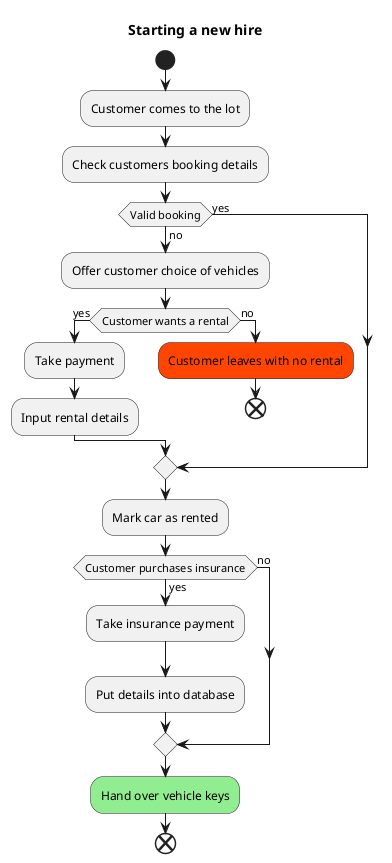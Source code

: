 @startuml
title Starting a new hire

start
  :Customer comes to the lot;
  :Check customers booking details;
  if (Valid booking) then (yes)
  else (no)
    :Offer customer choice of vehicles;
    if (Customer wants a rental) then (yes)
      :Take payment;
      :Input rental details;
    else (no)
      #OrangeRed:Customer leaves with no rental;
      end
    endif
  endif

  :Mark car as rented;

  if (Customer purchases insurance) then (yes)
    :Take insurance payment;
    :Put details into database;
  else (no)
  endif

  #LightGreen:Hand over vehicle keys;
end
@enduml